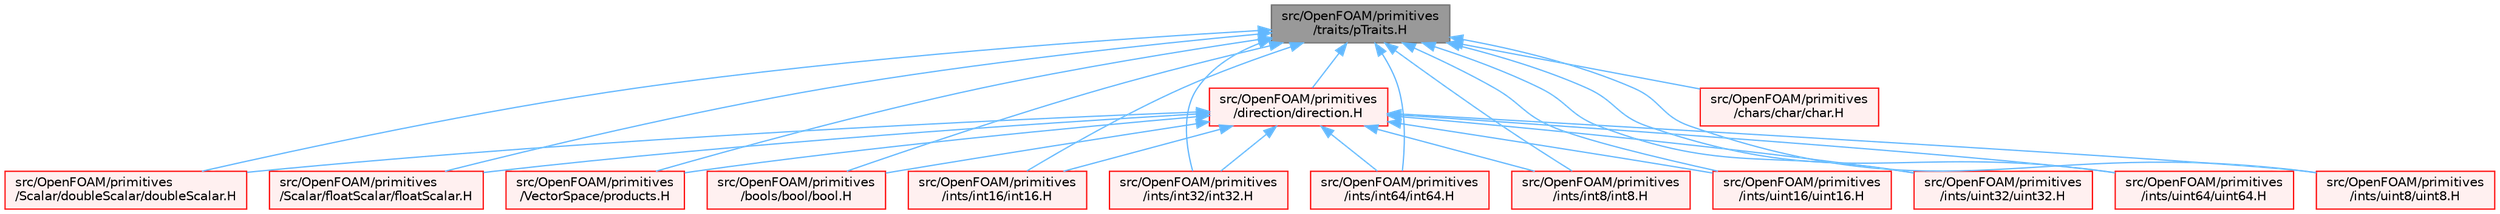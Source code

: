 digraph "src/OpenFOAM/primitives/traits/pTraits.H"
{
 // LATEX_PDF_SIZE
  bgcolor="transparent";
  edge [fontname=Helvetica,fontsize=10,labelfontname=Helvetica,labelfontsize=10];
  node [fontname=Helvetica,fontsize=10,shape=box,height=0.2,width=0.4];
  Node1 [id="Node000001",label="src/OpenFOAM/primitives\l/traits/pTraits.H",height=0.2,width=0.4,color="gray40", fillcolor="grey60", style="filled", fontcolor="black",tooltip=" "];
  Node1 -> Node2 [id="edge1_Node000001_Node000002",dir="back",color="steelblue1",style="solid",tooltip=" "];
  Node2 [id="Node000002",label="src/OpenFOAM/primitives\l/Scalar/doubleScalar/doubleScalar.H",height=0.2,width=0.4,color="red", fillcolor="#FFF0F0", style="filled",URL="$doubleScalar_8H.html",tooltip=" "];
  Node1 -> Node8644 [id="edge2_Node000001_Node008644",dir="back",color="steelblue1",style="solid",tooltip=" "];
  Node8644 [id="Node008644",label="src/OpenFOAM/primitives\l/Scalar/floatScalar/floatScalar.H",height=0.2,width=0.4,color="red", fillcolor="#FFF0F0", style="filled",URL="$floatScalar_8H.html",tooltip=" "];
  Node1 -> Node8645 [id="edge3_Node000001_Node008645",dir="back",color="steelblue1",style="solid",tooltip=" "];
  Node8645 [id="Node008645",label="src/OpenFOAM/primitives\l/VectorSpace/products.H",height=0.2,width=0.4,color="red", fillcolor="#FFF0F0", style="filled",URL="$products_8H.html",tooltip="Traits classes for inner and outer products of primitives."];
  Node1 -> Node8647 [id="edge4_Node000001_Node008647",dir="back",color="steelblue1",style="solid",tooltip=" "];
  Node8647 [id="Node008647",label="src/OpenFOAM/primitives\l/bools/bool/bool.H",height=0.2,width=0.4,color="red", fillcolor="#FFF0F0", style="filled",URL="$bool_8H.html",tooltip="System bool."];
  Node1 -> Node8652 [id="edge5_Node000001_Node008652",dir="back",color="steelblue1",style="solid",tooltip=" "];
  Node8652 [id="Node008652",label="src/OpenFOAM/primitives\l/chars/char/char.H",height=0.2,width=0.4,color="red", fillcolor="#FFF0F0", style="filled",URL="$char_8H.html",tooltip="A character and a pointer to a character string."];
  Node1 -> Node8717 [id="edge6_Node000001_Node008717",dir="back",color="steelblue1",style="solid",tooltip=" "];
  Node8717 [id="Node008717",label="src/OpenFOAM/primitives\l/direction/direction.H",height=0.2,width=0.4,color="red", fillcolor="#FFF0F0", style="filled",URL="$direction_8H.html",tooltip="Direction is an 8-bit unsigned integer type used to represent Cartesian directions,..."];
  Node8717 -> Node2 [id="edge7_Node008717_Node000002",dir="back",color="steelblue1",style="solid",tooltip=" "];
  Node8717 -> Node8644 [id="edge8_Node008717_Node008644",dir="back",color="steelblue1",style="solid",tooltip=" "];
  Node8717 -> Node8645 [id="edge9_Node008717_Node008645",dir="back",color="steelblue1",style="solid",tooltip=" "];
  Node8717 -> Node8647 [id="edge10_Node008717_Node008647",dir="back",color="steelblue1",style="solid",tooltip=" "];
  Node8717 -> Node8665 [id="edge11_Node008717_Node008665",dir="back",color="steelblue1",style="solid",tooltip=" "];
  Node8665 [id="Node008665",label="src/OpenFOAM/primitives\l/ints/int16/int16.H",height=0.2,width=0.4,color="red", fillcolor="#FFF0F0", style="filled",URL="$int16_8H.html",tooltip="16bit signed integer. I/O is done as an int32."];
  Node8717 -> Node8699 [id="edge12_Node008717_Node008699",dir="back",color="steelblue1",style="solid",tooltip=" "];
  Node8699 [id="Node008699",label="src/OpenFOAM/primitives\l/ints/int32/int32.H",height=0.2,width=0.4,color="red", fillcolor="#FFF0F0", style="filled",URL="$int32_8H.html",tooltip="32bit signed integer"];
  Node8717 -> Node8701 [id="edge13_Node008717_Node008701",dir="back",color="steelblue1",style="solid",tooltip=" "];
  Node8701 [id="Node008701",label="src/OpenFOAM/primitives\l/ints/int64/int64.H",height=0.2,width=0.4,color="red", fillcolor="#FFF0F0", style="filled",URL="$int64_8H.html",tooltip="64bit signed integer"];
  Node8717 -> Node8703 [id="edge14_Node008717_Node008703",dir="back",color="steelblue1",style="solid",tooltip=" "];
  Node8703 [id="Node008703",label="src/OpenFOAM/primitives\l/ints/int8/int8.H",height=0.2,width=0.4,color="red", fillcolor="#FFF0F0", style="filled",URL="$int8_8H.html",tooltip="8bit signed integer"];
  Node8717 -> Node8704 [id="edge15_Node008717_Node008704",dir="back",color="steelblue1",style="solid",tooltip=" "];
  Node8704 [id="Node008704",label="src/OpenFOAM/primitives\l/ints/uint16/uint16.H",height=0.2,width=0.4,color="red", fillcolor="#FFF0F0", style="filled",URL="$uint16_8H.html",tooltip="16bit unsigned integer. I/O is done as an int32."];
  Node8717 -> Node8707 [id="edge16_Node008717_Node008707",dir="back",color="steelblue1",style="solid",tooltip=" "];
  Node8707 [id="Node008707",label="src/OpenFOAM/primitives\l/ints/uint32/uint32.H",height=0.2,width=0.4,color="red", fillcolor="#FFF0F0", style="filled",URL="$uint32_8H.html",tooltip="32bit unsigned integer"];
  Node8717 -> Node8709 [id="edge17_Node008717_Node008709",dir="back",color="steelblue1",style="solid",tooltip=" "];
  Node8709 [id="Node008709",label="src/OpenFOAM/primitives\l/ints/uint64/uint64.H",height=0.2,width=0.4,color="red", fillcolor="#FFF0F0", style="filled",URL="$uint64_8H.html",tooltip="64bit unsigned integer"];
  Node8717 -> Node8711 [id="edge18_Node008717_Node008711",dir="back",color="steelblue1",style="solid",tooltip=" "];
  Node8711 [id="Node008711",label="src/OpenFOAM/primitives\l/ints/uint8/uint8.H",height=0.2,width=0.4,color="red", fillcolor="#FFF0F0", style="filled",URL="$uint8_8H.html",tooltip="8bit unsigned integer"];
  Node1 -> Node8665 [id="edge19_Node000001_Node008665",dir="back",color="steelblue1",style="solid",tooltip=" "];
  Node1 -> Node8699 [id="edge20_Node000001_Node008699",dir="back",color="steelblue1",style="solid",tooltip=" "];
  Node1 -> Node8701 [id="edge21_Node000001_Node008701",dir="back",color="steelblue1",style="solid",tooltip=" "];
  Node1 -> Node8703 [id="edge22_Node000001_Node008703",dir="back",color="steelblue1",style="solid",tooltip=" "];
  Node1 -> Node8704 [id="edge23_Node000001_Node008704",dir="back",color="steelblue1",style="solid",tooltip=" "];
  Node1 -> Node8707 [id="edge24_Node000001_Node008707",dir="back",color="steelblue1",style="solid",tooltip=" "];
  Node1 -> Node8709 [id="edge25_Node000001_Node008709",dir="back",color="steelblue1",style="solid",tooltip=" "];
  Node1 -> Node8711 [id="edge26_Node000001_Node008711",dir="back",color="steelblue1",style="solid",tooltip=" "];
}
